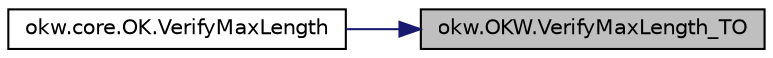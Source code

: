 digraph "okw.OKW.VerifyMaxLength_TO"
{
 // INTERACTIVE_SVG=YES
 // LATEX_PDF_SIZE
  edge [fontname="Helvetica",fontsize="10",labelfontname="Helvetica",labelfontsize="10"];
  node [fontname="Helvetica",fontsize="10",shape=record];
  rankdir="RL";
  Node66 [label="okw.OKW.VerifyMaxLength_TO",height=0.2,width=0.4,color="black", fillcolor="grey75", style="filled", fontcolor="black",tooltip="TimeOut in Sekunden [s] für das Schlüsselwort VerifyMaxLength."];
  Node66 -> Node67 [dir="back",color="midnightblue",fontsize="10",style="solid",fontname="Helvetica"];
  Node67 [label="okw.core.OK.VerifyMaxLength",height=0.2,width=0.4,color="black", fillcolor="white", style="filled",URL="$classokw_1_1core_1_1_o_k.html#af60e502babb048eec6adefd04dc9d349",tooltip="Checks the maximum number of characters that can be entered."];
}
